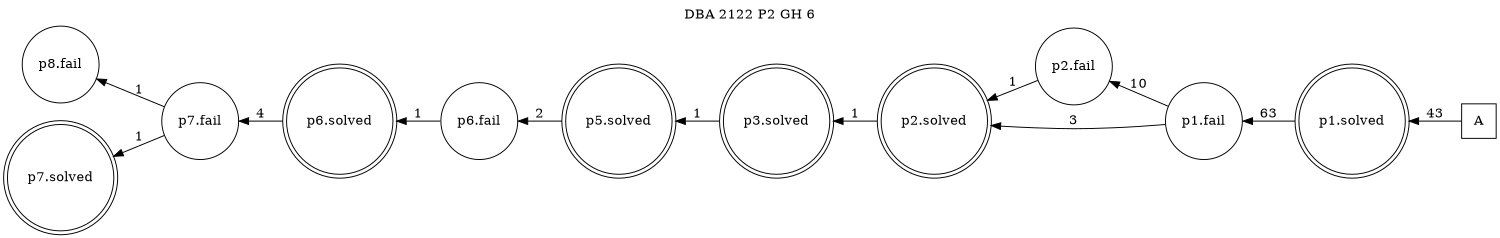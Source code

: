 digraph DBA_2122_P2_GH_6_GOOD {
labelloc="tl"
label= " DBA 2122 P2 GH 6 "
rankdir="RL";
graph [ size=" 10 , 10 !"]

"A" [shape="square" label="A"]
"p1.solved" [shape="doublecircle" label="p1.solved"]
"p1.fail" [shape="circle" label="p1.fail"]
"p2.fail" [shape="circle" label="p2.fail"]
"p2.solved" [shape="doublecircle" label="p2.solved"]
"p3.solved" [shape="doublecircle" label="p3.solved"]
"p5.solved" [shape="doublecircle" label="p5.solved"]
"p6.fail" [shape="circle" label="p6.fail"]
"p6.solved" [shape="doublecircle" label="p6.solved"]
"p7.fail" [shape="circle" label="p7.fail"]
"p8.fail" [shape="circle" label="p8.fail"]
"p7.solved" [shape="doublecircle" label="p7.solved"]
"A" -> "p1.solved" [ label=43]
"p1.solved" -> "p1.fail" [ label=63]
"p1.fail" -> "p2.fail" [ label=10]
"p1.fail" -> "p2.solved" [ label=3]
"p2.fail" -> "p2.solved" [ label=1]
"p2.solved" -> "p3.solved" [ label=1]
"p3.solved" -> "p5.solved" [ label=1]
"p5.solved" -> "p6.fail" [ label=2]
"p6.fail" -> "p6.solved" [ label=1]
"p6.solved" -> "p7.fail" [ label=4]
"p7.fail" -> "p8.fail" [ label=1]
"p7.fail" -> "p7.solved" [ label=1]
}
